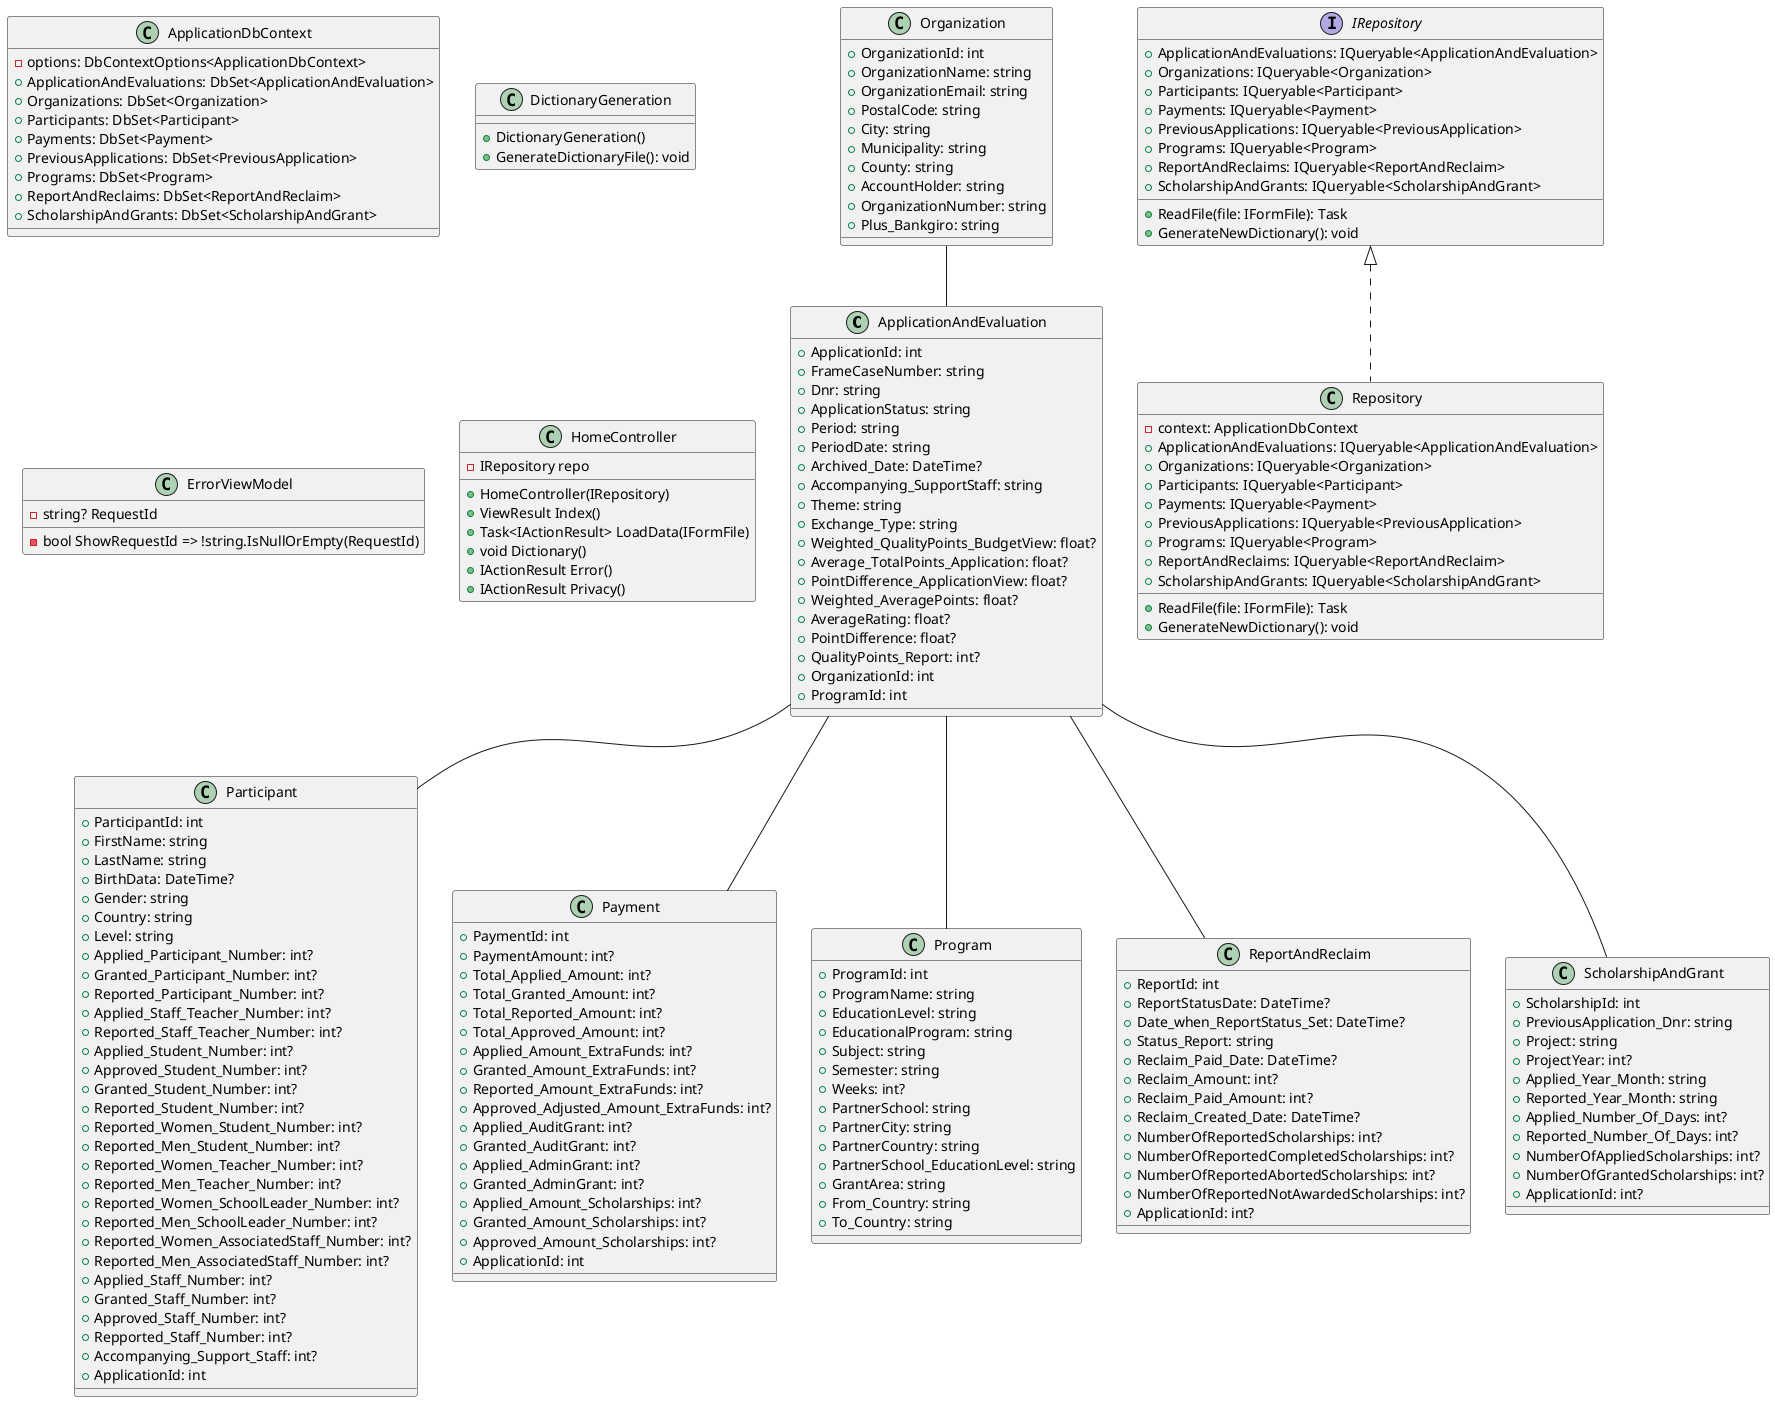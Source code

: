 @startuml
class ApplicationAndEvaluation {
    +ApplicationId: int
    +FrameCaseNumber: string
    +Dnr: string
    +ApplicationStatus: string
    +Period: string
    +PeriodDate: string
    +Archived_Date: DateTime?
    +Accompanying_SupportStaff: string
    +Theme: string
    +Exchange_Type: string
    +Weighted_QualityPoints_BudgetView: float?
    +Average_TotalPoints_Application: float?
    +PointDifference_ApplicationView: float?
    +Weighted_AveragePoints: float?
    +AverageRating: float?
    +PointDifference: float?
    +QualityPoints_Report: int?
    +OrganizationId: int
    +ProgramId: int
}

class Organization {
    +OrganizationId: int
    +OrganizationName: string
    +OrganizationEmail: string
    +PostalCode: string
    +City: string
    +Municipality: string
    +County: string
    +AccountHolder: string
    +OrganizationNumber: string
    +Plus_Bankgiro: string
}

class Participant {
    +ParticipantId: int
    +FirstName: string
    +LastName: string
    +BirthData: DateTime?
    +Gender: string
    +Country: string
    +Level: string
    +Applied_Participant_Number: int?
    +Granted_Participant_Number: int?
    +Reported_Participant_Number: int?
    +Applied_Staff_Teacher_Number: int?
    +Reported_Staff_Teacher_Number: int?
    +Applied_Student_Number: int?
    +Approved_Student_Number: int?
    +Granted_Student_Number: int?
    +Reported_Student_Number: int?
    +Reported_Women_Student_Number: int?
    +Reported_Men_Student_Number: int?
    +Reported_Women_Teacher_Number: int?
    +Reported_Men_Teacher_Number: int?
    +Reported_Women_SchoolLeader_Number: int?
    +Reported_Men_SchoolLeader_Number: int?
    +Reported_Women_AssociatedStaff_Number: int?
    +Reported_Men_AssociatedStaff_Number: int?
    +Applied_Staff_Number: int?
    +Granted_Staff_Number: int?
    +Approved_Staff_Number: int?
    +Repported_Staff_Number: int?
    +Accompanying_Support_Staff: int?
    +ApplicationId: int
}

class Payment {
    +PaymentId: int
    +PaymentAmount: int?
    +Total_Applied_Amount: int?
    +Total_Granted_Amount: int?
    +Total_Reported_Amount: int?
    +Total_Approved_Amount: int?
    +Applied_Amount_ExtraFunds: int?
    +Granted_Amount_ExtraFunds: int?
    +Reported_Amount_ExtraFunds: int?
    +Approved_Adjusted_Amount_ExtraFunds: int?
    +Applied_AuditGrant: int?
    +Granted_AuditGrant: int?
    +Applied_AdminGrant: int?
    +Granted_AdminGrant: int?
    +Applied_Amount_Scholarships: int?
    +Granted_Amount_Scholarships: int?
    +Approved_Amount_Scholarships: int?
    +ApplicationId: int
}

class Program {
    +ProgramId: int
    +ProgramName: string
    +EducationLevel: string
    +EducationalProgram: string
    +Subject: string
    +Semester: string
    +Weeks: int?
    +PartnerSchool: string
    +PartnerCity: string
    +PartnerCountry: string
    +PartnerSchool_EducationLevel: string
    +GrantArea: string
    +From_Country: string
    +To_Country: string
}

class ReportAndReclaim {
    +ReportId: int
    +ReportStatusDate: DateTime?
    +Date_when_ReportStatus_Set: DateTime?
    +Status_Report: string
    +Reclaim_Paid_Date: DateTime?
    +Reclaim_Amount: int?
    +Reclaim_Paid_Amount: int?
    +Reclaim_Created_Date: DateTime?
    +NumberOfReportedScholarships: int?
    +NumberOfReportedCompletedScholarships: int?
    +NumberOfReportedAbortedScholarships: int?
    +NumberOfReportedNotAwardedScholarships: int?
    +ApplicationId: int?
}

class ScholarshipAndGrant {
    +ScholarshipId: int
    +PreviousApplication_Dnr: string
    +Project: string
    +ProjectYear: int?
    +Applied_Year_Month: string
    +Reported_Year_Month: string
    +Applied_Number_Of_Days: int?
    +Reported_Number_Of_Days: int?
    +NumberOfAppliedScholarships: int?
    +NumberOfGrantedScholarships: int?
    +ApplicationId: int?
}

ApplicationAndEvaluation -- Participant
ApplicationAndEvaluation -- Payment
ApplicationAndEvaluation -- Program
Organization -- ApplicationAndEvaluation
ApplicationAndEvaluation -- ReportAndReclaim
ApplicationAndEvaluation -- ScholarshipAndGrant

interface IRepository {
    +ApplicationAndEvaluations: IQueryable<ApplicationAndEvaluation>
    +Organizations: IQueryable<Organization>
    +Participants: IQueryable<Participant>
    +Payments: IQueryable<Payment>
    +PreviousApplications: IQueryable<PreviousApplication>
    +Programs: IQueryable<Program>
    +ReportAndReclaims: IQueryable<ReportAndReclaim>
    +ScholarshipAndGrants: IQueryable<ScholarshipAndGrant>
    +ReadFile(file: IFormFile): Task
    +GenerateNewDictionary(): void
}

class Repository implements IRepository {
    -context: ApplicationDbContext
    +ApplicationAndEvaluations: IQueryable<ApplicationAndEvaluation>
    +Organizations: IQueryable<Organization>
    +Participants: IQueryable<Participant>
    +Payments: IQueryable<Payment>
    +PreviousApplications: IQueryable<PreviousApplication>
    +Programs: IQueryable<Program>
    +ReportAndReclaims: IQueryable<ReportAndReclaim>
    +ScholarshipAndGrants: IQueryable<ScholarshipAndGrant>
    +ReadFile(file: IFormFile): Task
    +GenerateNewDictionary(): void
}

class ApplicationDbContext {
    -options: DbContextOptions<ApplicationDbContext>
    +ApplicationAndEvaluations: DbSet<ApplicationAndEvaluation>
    +Organizations: DbSet<Organization>
    +Participants: DbSet<Participant>
    +Payments: DbSet<Payment>
    +PreviousApplications: DbSet<PreviousApplication>
    +Programs: DbSet<Program>
    +ReportAndReclaims: DbSet<ReportAndReclaim>
    +ScholarshipAndGrants: DbSet<ScholarshipAndGrant>
}

class DictionaryGeneration {
    +DictionaryGeneration()
    +GenerateDictionaryFile(): void
}

class ErrorViewModel {
    - string? RequestId
    - bool ShowRequestId => !string.IsNullOrEmpty(RequestId)
}

class HomeController {
    - IRepository repo
    + HomeController(IRepository)
    + ViewResult Index()
    + Task<IActionResult> LoadData(IFormFile)
    + void Dictionary()
    + IActionResult Error()
    + IActionResult Privacy()
}
@enduml